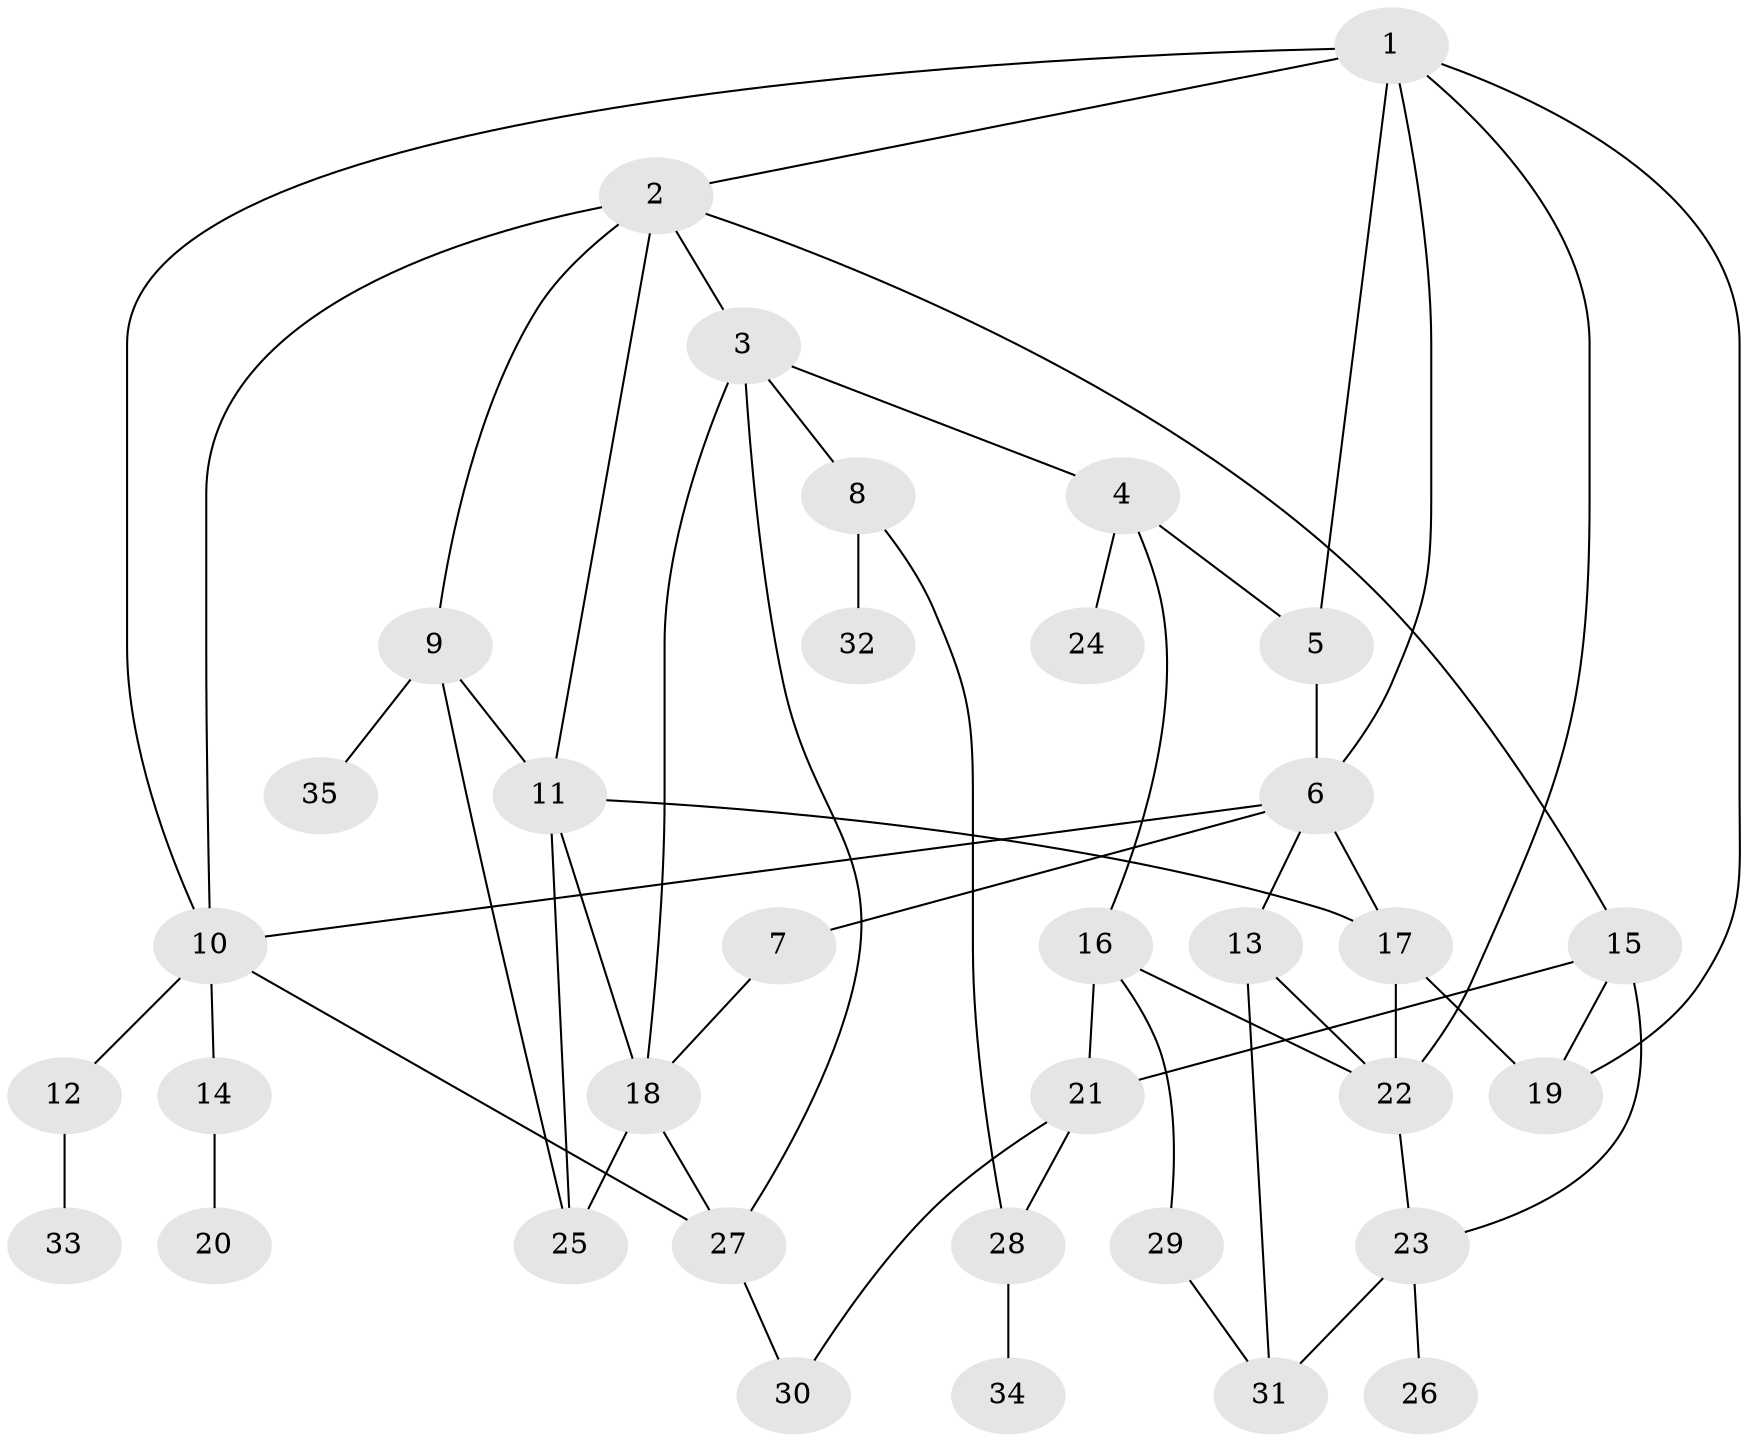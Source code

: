 // original degree distribution, {5: 0.06896551724137931, 7: 0.034482758620689655, 4: 0.1896551724137931, 3: 0.15517241379310345, 6: 0.017241379310344827, 2: 0.3793103448275862, 1: 0.15517241379310345}
// Generated by graph-tools (version 1.1) at 2025/49/03/04/25 22:49:00]
// undirected, 35 vertices, 57 edges
graph export_dot {
  node [color=gray90,style=filled];
  1;
  2;
  3;
  4;
  5;
  6;
  7;
  8;
  9;
  10;
  11;
  12;
  13;
  14;
  15;
  16;
  17;
  18;
  19;
  20;
  21;
  22;
  23;
  24;
  25;
  26;
  27;
  28;
  29;
  30;
  31;
  32;
  33;
  34;
  35;
  1 -- 2 [weight=1.0];
  1 -- 5 [weight=1.0];
  1 -- 6 [weight=1.0];
  1 -- 10 [weight=1.0];
  1 -- 19 [weight=1.0];
  1 -- 22 [weight=1.0];
  2 -- 3 [weight=1.0];
  2 -- 9 [weight=1.0];
  2 -- 10 [weight=1.0];
  2 -- 11 [weight=1.0];
  2 -- 15 [weight=1.0];
  3 -- 4 [weight=1.0];
  3 -- 8 [weight=1.0];
  3 -- 18 [weight=1.0];
  3 -- 27 [weight=1.0];
  4 -- 5 [weight=1.0];
  4 -- 16 [weight=1.0];
  4 -- 24 [weight=1.0];
  5 -- 6 [weight=1.0];
  6 -- 7 [weight=1.0];
  6 -- 10 [weight=1.0];
  6 -- 13 [weight=1.0];
  6 -- 17 [weight=1.0];
  7 -- 18 [weight=1.0];
  8 -- 28 [weight=1.0];
  8 -- 32 [weight=1.0];
  9 -- 11 [weight=1.0];
  9 -- 25 [weight=1.0];
  9 -- 35 [weight=1.0];
  10 -- 12 [weight=1.0];
  10 -- 14 [weight=1.0];
  10 -- 27 [weight=1.0];
  11 -- 17 [weight=1.0];
  11 -- 18 [weight=1.0];
  11 -- 25 [weight=1.0];
  12 -- 33 [weight=1.0];
  13 -- 22 [weight=1.0];
  13 -- 31 [weight=1.0];
  14 -- 20 [weight=1.0];
  15 -- 19 [weight=1.0];
  15 -- 21 [weight=1.0];
  15 -- 23 [weight=1.0];
  16 -- 21 [weight=1.0];
  16 -- 22 [weight=1.0];
  16 -- 29 [weight=1.0];
  17 -- 19 [weight=1.0];
  17 -- 22 [weight=2.0];
  18 -- 25 [weight=2.0];
  18 -- 27 [weight=1.0];
  21 -- 28 [weight=1.0];
  21 -- 30 [weight=1.0];
  22 -- 23 [weight=1.0];
  23 -- 26 [weight=1.0];
  23 -- 31 [weight=1.0];
  27 -- 30 [weight=1.0];
  28 -- 34 [weight=1.0];
  29 -- 31 [weight=1.0];
}
